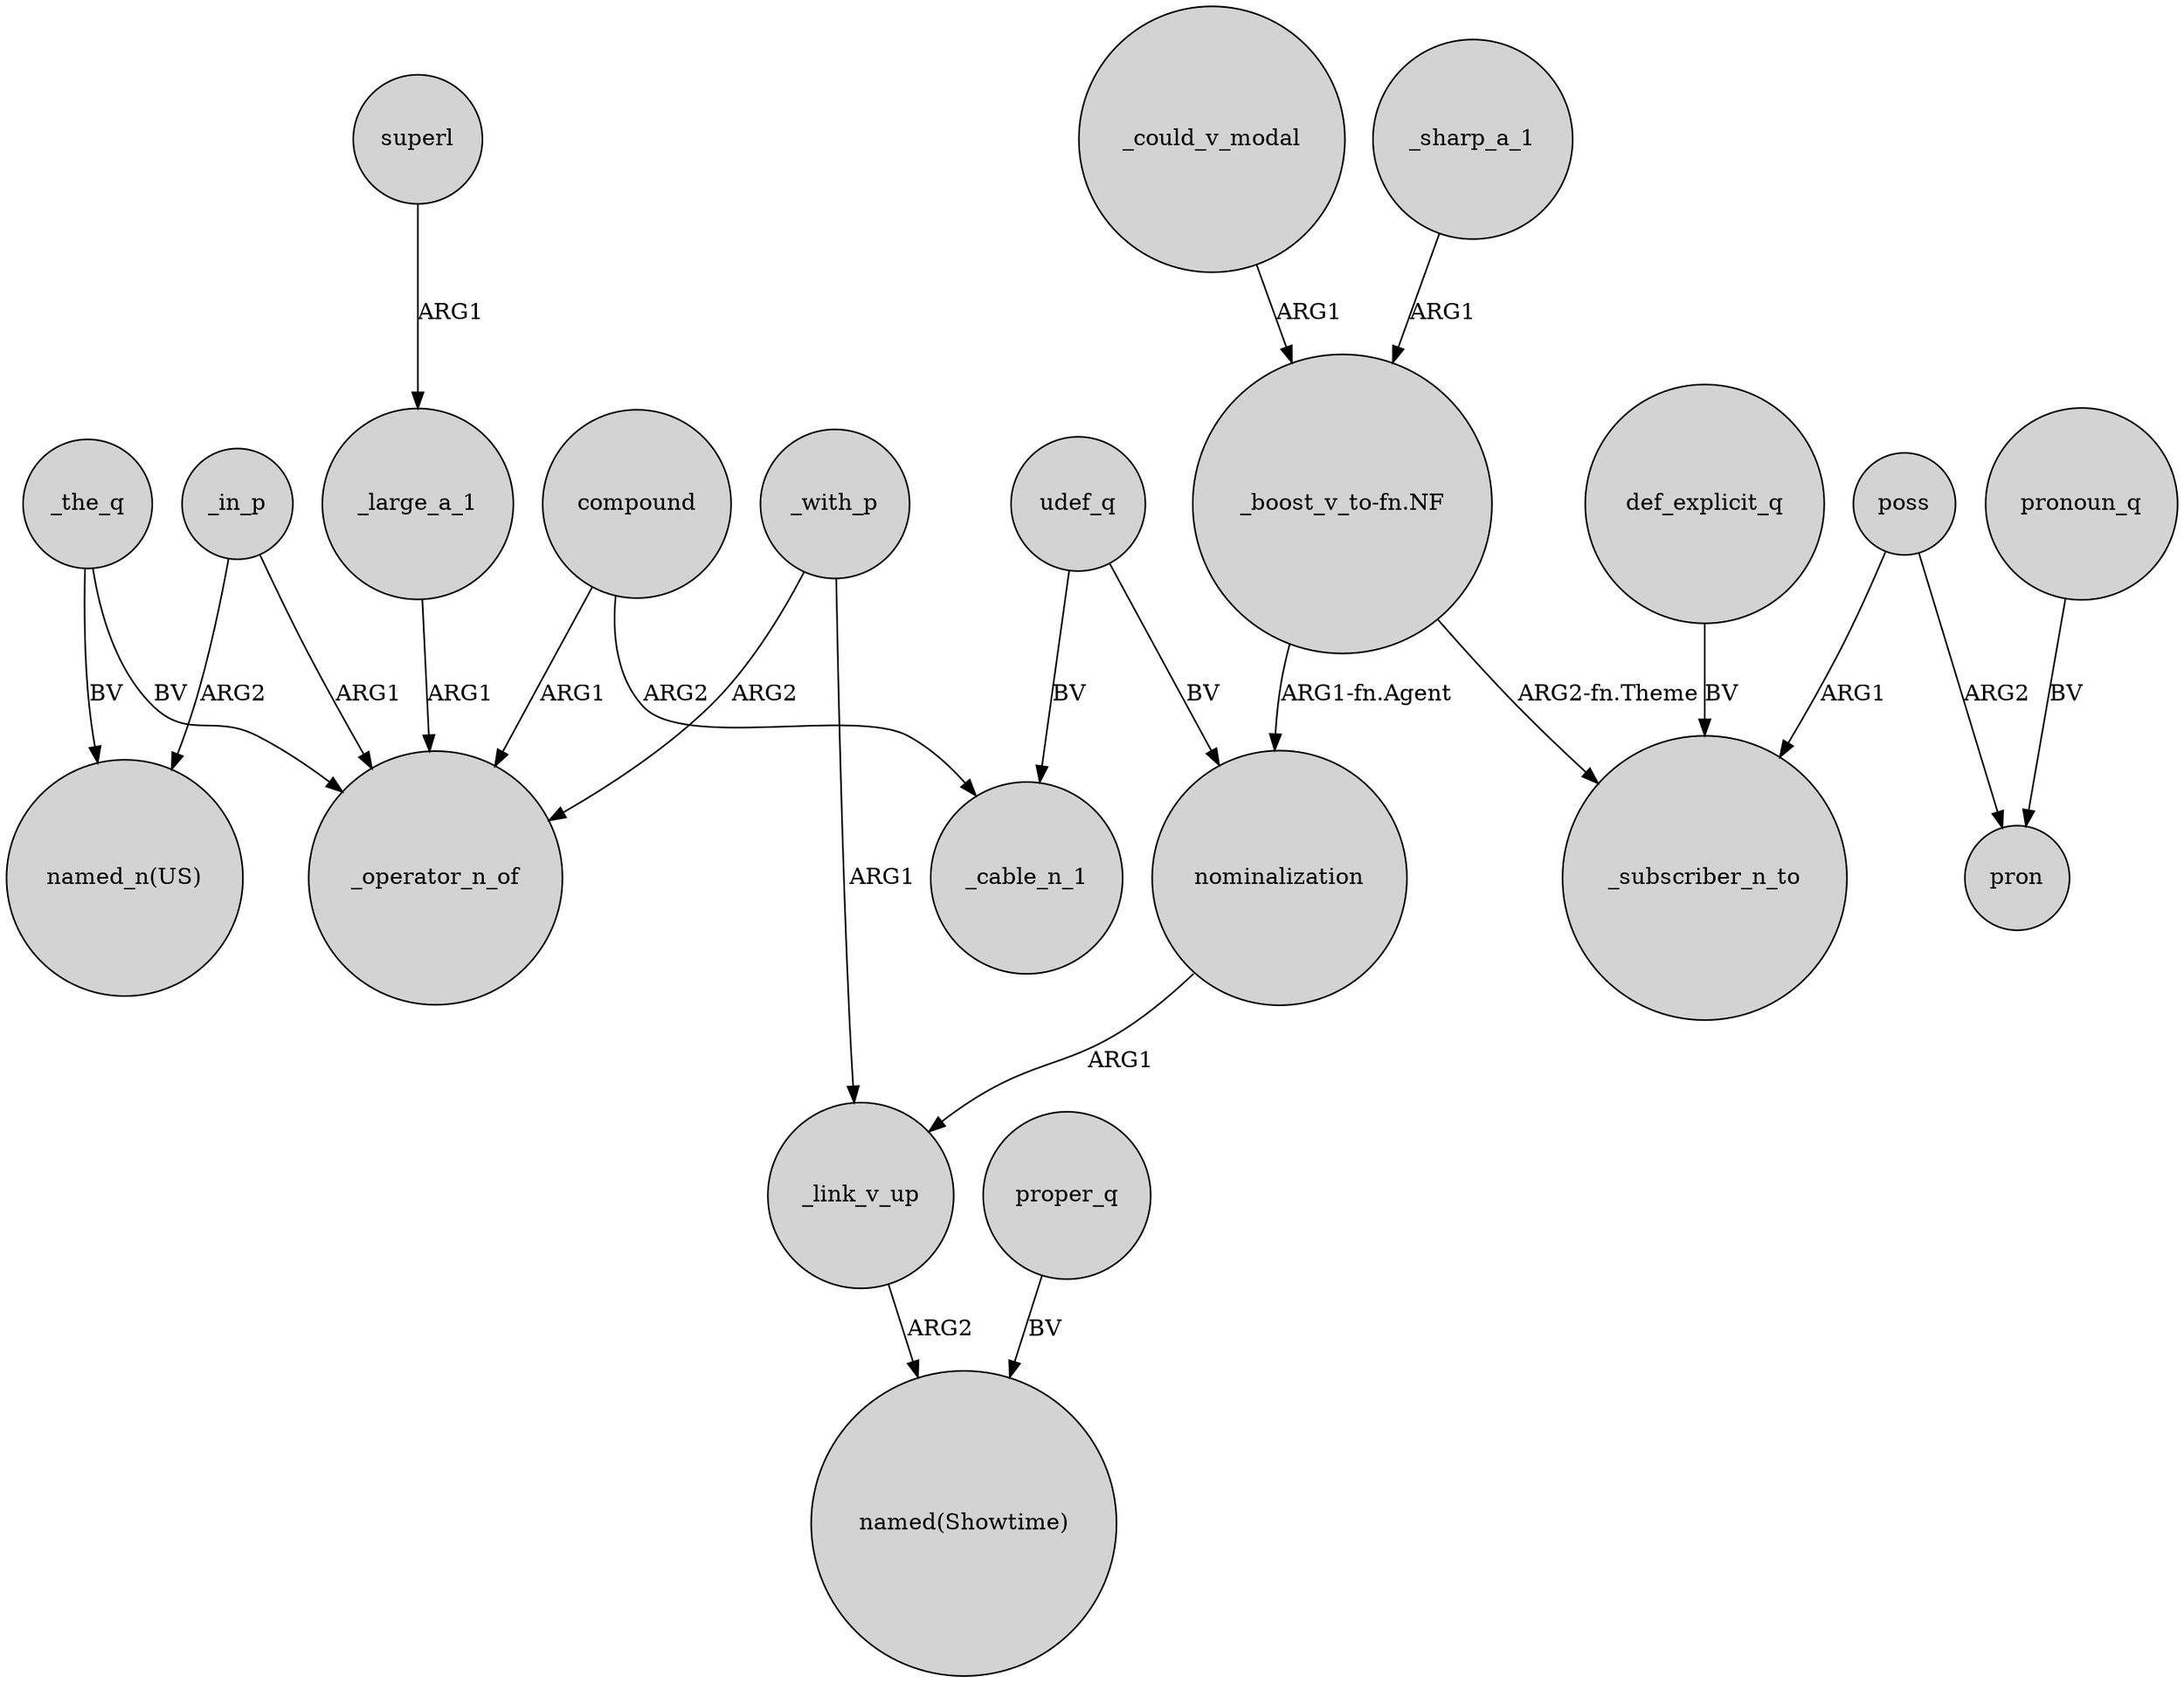 digraph {
	node [shape=circle style=filled]
	superl -> _large_a_1 [label=ARG1]
	poss -> pron [label=ARG2]
	nominalization -> _link_v_up [label=ARG1]
	_in_p -> "named_n(US)" [label=ARG2]
	_the_q -> _operator_n_of [label=BV]
	proper_q -> "named(Showtime)" [label=BV]
	def_explicit_q -> _subscriber_n_to [label=BV]
	_the_q -> "named_n(US)" [label=BV]
	"_boost_v_to-fn.NF" -> _subscriber_n_to [label="ARG2-fn.Theme"]
	_large_a_1 -> _operator_n_of [label=ARG1]
	pronoun_q -> pron [label=BV]
	"_boost_v_to-fn.NF" -> nominalization [label="ARG1-fn.Agent"]
	compound -> _cable_n_1 [label=ARG2]
	compound -> _operator_n_of [label=ARG1]
	udef_q -> nominalization [label=BV]
	udef_q -> _cable_n_1 [label=BV]
	_link_v_up -> "named(Showtime)" [label=ARG2]
	_sharp_a_1 -> "_boost_v_to-fn.NF" [label=ARG1]
	_could_v_modal -> "_boost_v_to-fn.NF" [label=ARG1]
	_with_p -> _link_v_up [label=ARG1]
	_in_p -> _operator_n_of [label=ARG1]
	poss -> _subscriber_n_to [label=ARG1]
	_with_p -> _operator_n_of [label=ARG2]
}
